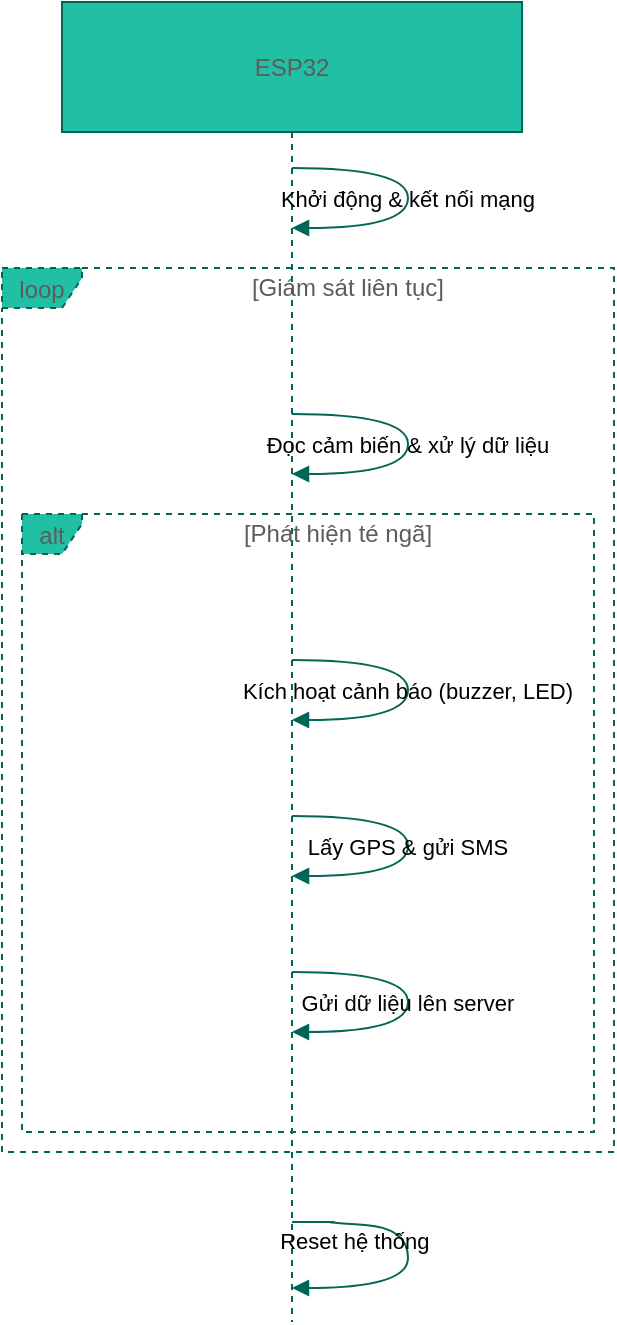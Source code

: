 <mxfile version="28.0.6">
  <diagram name="Page-1" id="euSS6Pa3sqMTCDWZrU3M">
    <mxGraphModel dx="1026" dy="679" grid="1" gridSize="10" guides="1" tooltips="1" connect="1" arrows="1" fold="1" page="1" pageScale="1" pageWidth="850" pageHeight="1100" math="0" shadow="0">
      <root>
        <mxCell id="0" />
        <mxCell id="1" parent="0" />
        <mxCell id="DbQKqrM7L29-hHHgCwyp-141" value="ESP32" style="shape=umlLifeline;perimeter=lifelinePerimeter;whiteSpace=wrap;container=1;dropTarget=0;collapsible=0;recursiveResize=0;outlineConnect=0;portConstraint=eastwest;newEdgeStyle={&quot;edgeStyle&quot;:&quot;elbowEdgeStyle&quot;,&quot;elbow&quot;:&quot;vertical&quot;,&quot;curved&quot;:0,&quot;rounded&quot;:0};size=65;labelBackgroundColor=none;fillColor=#21C0A5;strokeColor=#006658;fontColor=#5C5C5C;" vertex="1" parent="1">
          <mxGeometry x="50" y="40" width="230" height="660" as="geometry" />
        </mxCell>
        <mxCell id="DbQKqrM7L29-hHHgCwyp-142" value="alt" style="shape=umlFrame;dashed=1;pointerEvents=0;dropTarget=0;strokeColor=#006658;height=20;width=30;labelBackgroundColor=none;fillColor=#21C0A5;fontColor=#5C5C5C;" vertex="1" parent="1">
          <mxGeometry x="30" y="296" width="286" height="309" as="geometry" />
        </mxCell>
        <mxCell id="DbQKqrM7L29-hHHgCwyp-143" value="[Phát hiện té ngã]" style="text;strokeColor=none;fillColor=none;align=center;verticalAlign=middle;whiteSpace=wrap;labelBackgroundColor=none;fontColor=#5C5C5C;" vertex="1" parent="DbQKqrM7L29-hHHgCwyp-142">
          <mxGeometry x="30" width="256" height="20" as="geometry" />
        </mxCell>
        <mxCell id="DbQKqrM7L29-hHHgCwyp-144" value="loop" style="shape=umlFrame;dashed=1;pointerEvents=0;dropTarget=0;strokeColor=#006658;height=20;width=40;labelBackgroundColor=none;fillColor=#21C0A5;fontColor=#5C5C5C;" vertex="1" parent="1">
          <mxGeometry x="20" y="173" width="306" height="442" as="geometry" />
        </mxCell>
        <mxCell id="DbQKqrM7L29-hHHgCwyp-145" value="[Giám sát liên tục]" style="text;strokeColor=none;fillColor=none;align=center;verticalAlign=middle;whiteSpace=wrap;labelBackgroundColor=none;fontColor=#5C5C5C;" vertex="1" parent="DbQKqrM7L29-hHHgCwyp-144">
          <mxGeometry x="40" width="266" height="20" as="geometry" />
        </mxCell>
        <mxCell id="DbQKqrM7L29-hHHgCwyp-146" value="Khởi động &amp; kết nối mạng" style="curved=1;endArrow=block;rounded=0;labelBackgroundColor=none;strokeColor=#006658;fontColor=default;" edge="1" parent="1" source="DbQKqrM7L29-hHHgCwyp-141" target="DbQKqrM7L29-hHHgCwyp-141">
          <mxGeometry relative="1" as="geometry">
            <Array as="points">
              <mxPoint x="223" y="123" />
              <mxPoint x="223" y="153" />
            </Array>
          </mxGeometry>
        </mxCell>
        <mxCell id="DbQKqrM7L29-hHHgCwyp-147" value="Đọc cảm biến &amp; xử lý dữ liệu" style="curved=1;endArrow=block;rounded=0;labelBackgroundColor=none;strokeColor=#006658;fontColor=default;" edge="1" parent="1" source="DbQKqrM7L29-hHHgCwyp-141" target="DbQKqrM7L29-hHHgCwyp-141">
          <mxGeometry relative="1" as="geometry">
            <Array as="points">
              <mxPoint x="223" y="246" />
              <mxPoint x="223" y="276" />
            </Array>
          </mxGeometry>
        </mxCell>
        <mxCell id="DbQKqrM7L29-hHHgCwyp-148" value="Kích hoạt cảnh báo (buzzer, LED)" style="curved=1;endArrow=block;rounded=0;labelBackgroundColor=none;strokeColor=#006658;fontColor=default;" edge="1" parent="1" source="DbQKqrM7L29-hHHgCwyp-141" target="DbQKqrM7L29-hHHgCwyp-141">
          <mxGeometry relative="1" as="geometry">
            <Array as="points">
              <mxPoint x="223" y="369" />
              <mxPoint x="223" y="399" />
            </Array>
          </mxGeometry>
        </mxCell>
        <mxCell id="DbQKqrM7L29-hHHgCwyp-149" value="Lấy GPS &amp; gửi SMS" style="curved=1;endArrow=block;rounded=0;labelBackgroundColor=none;strokeColor=#006658;fontColor=default;" edge="1" parent="1" source="DbQKqrM7L29-hHHgCwyp-141" target="DbQKqrM7L29-hHHgCwyp-141">
          <mxGeometry relative="1" as="geometry">
            <Array as="points">
              <mxPoint x="223" y="447" />
              <mxPoint x="223" y="477" />
            </Array>
          </mxGeometry>
        </mxCell>
        <mxCell id="DbQKqrM7L29-hHHgCwyp-150" value="Gửi dữ liệu lên server" style="curved=1;endArrow=block;rounded=0;labelBackgroundColor=none;strokeColor=#006658;fontColor=default;" edge="1" parent="1" source="DbQKqrM7L29-hHHgCwyp-141" target="DbQKqrM7L29-hHHgCwyp-141">
          <mxGeometry relative="1" as="geometry">
            <Array as="points">
              <mxPoint x="223" y="525" />
              <mxPoint x="223" y="555" />
            </Array>
          </mxGeometry>
        </mxCell>
        <mxCell id="DbQKqrM7L29-hHHgCwyp-151" value="Reset hệ thống" style="curved=1;endArrow=block;rounded=0;labelBackgroundColor=none;strokeColor=#006658;fontColor=default;" edge="1" parent="1" source="DbQKqrM7L29-hHHgCwyp-141" target="DbQKqrM7L29-hHHgCwyp-141">
          <mxGeometry x="-0.374" y="-8" relative="1" as="geometry">
            <Array as="points">
              <mxPoint x="190" y="650" />
              <mxPoint x="180" y="650" />
              <mxPoint x="223" y="653" />
              <mxPoint x="223" y="683" />
            </Array>
            <mxPoint as="offset" />
          </mxGeometry>
        </mxCell>
      </root>
    </mxGraphModel>
  </diagram>
</mxfile>

